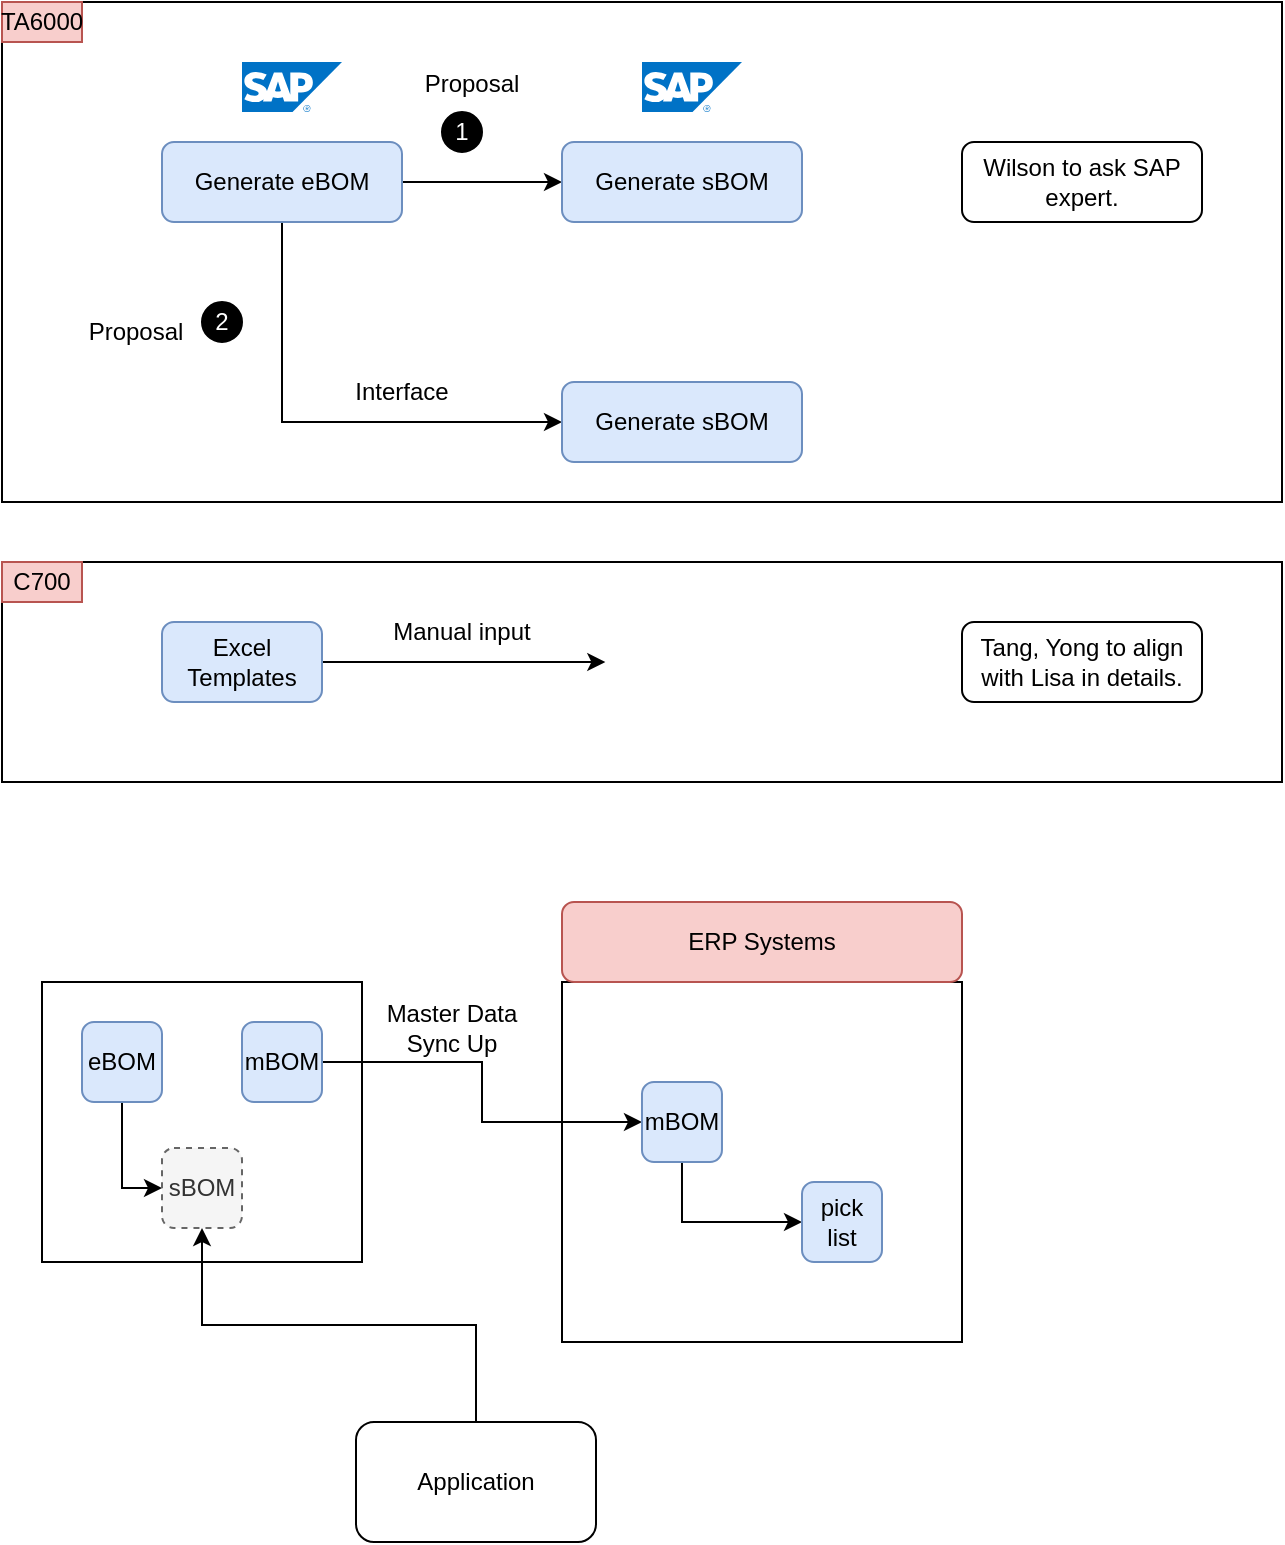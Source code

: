 <mxfile version="21.3.3" type="github">
  <diagram name="Page-1" id="EDrh26nbhVvNitcw_8LK">
    <mxGraphModel dx="3120" dy="1824" grid="1" gridSize="10" guides="1" tooltips="1" connect="1" arrows="1" fold="1" page="1" pageScale="1" pageWidth="850" pageHeight="1100" math="0" shadow="0">
      <root>
        <mxCell id="0" />
        <mxCell id="1" parent="0" />
        <mxCell id="6McN0VIWoy9Yjp0TCOl9-1" value="" style="rounded=0;whiteSpace=wrap;html=1;" vertex="1" parent="1">
          <mxGeometry x="400" y="500" width="200" height="180" as="geometry" />
        </mxCell>
        <mxCell id="6McN0VIWoy9Yjp0TCOl9-2" value="" style="rounded=0;whiteSpace=wrap;html=1;" vertex="1" parent="1">
          <mxGeometry x="140" y="500" width="160" height="140" as="geometry" />
        </mxCell>
        <mxCell id="6McN0VIWoy9Yjp0TCOl9-3" value="" style="rounded=0;whiteSpace=wrap;html=1;" vertex="1" parent="1">
          <mxGeometry x="120" y="290" width="640" height="110" as="geometry" />
        </mxCell>
        <mxCell id="6McN0VIWoy9Yjp0TCOl9-4" value="" style="rounded=0;whiteSpace=wrap;html=1;" vertex="1" parent="1">
          <mxGeometry x="120" y="10" width="640" height="250" as="geometry" />
        </mxCell>
        <mxCell id="6McN0VIWoy9Yjp0TCOl9-5" style="edgeStyle=orthogonalEdgeStyle;rounded=0;orthogonalLoop=1;jettySize=auto;html=1;exitX=1;exitY=0.5;exitDx=0;exitDy=0;entryX=0;entryY=0.5;entryDx=0;entryDy=0;" edge="1" parent="1" source="6McN0VIWoy9Yjp0TCOl9-7" target="6McN0VIWoy9Yjp0TCOl9-9">
          <mxGeometry relative="1" as="geometry" />
        </mxCell>
        <mxCell id="6McN0VIWoy9Yjp0TCOl9-6" style="edgeStyle=orthogonalEdgeStyle;rounded=0;orthogonalLoop=1;jettySize=auto;html=1;exitX=0.5;exitY=1;exitDx=0;exitDy=0;entryX=0;entryY=0.5;entryDx=0;entryDy=0;" edge="1" parent="1" source="6McN0VIWoy9Yjp0TCOl9-7" target="6McN0VIWoy9Yjp0TCOl9-14">
          <mxGeometry relative="1" as="geometry" />
        </mxCell>
        <mxCell id="6McN0VIWoy9Yjp0TCOl9-7" value="Generate eBOM" style="rounded=1;whiteSpace=wrap;html=1;fillColor=#dae8fc;strokeColor=#6c8ebf;" vertex="1" parent="1">
          <mxGeometry x="200" y="80" width="120" height="40" as="geometry" />
        </mxCell>
        <mxCell id="6McN0VIWoy9Yjp0TCOl9-8" value="" style="image;sketch=0;aspect=fixed;html=1;points=[];align=center;fontSize=12;image=img/lib/mscae/SAP_HANA_on_Azure.svg;" vertex="1" parent="1">
          <mxGeometry x="240" y="40" width="50" height="25" as="geometry" />
        </mxCell>
        <mxCell id="6McN0VIWoy9Yjp0TCOl9-9" value="Generate sBOM" style="rounded=1;whiteSpace=wrap;html=1;fillColor=#dae8fc;strokeColor=#6c8ebf;" vertex="1" parent="1">
          <mxGeometry x="400" y="80" width="120" height="40" as="geometry" />
        </mxCell>
        <mxCell id="6McN0VIWoy9Yjp0TCOl9-10" value="" style="image;sketch=0;aspect=fixed;html=1;points=[];align=center;fontSize=12;image=img/lib/mscae/SAP_HANA_on_Azure.svg;" vertex="1" parent="1">
          <mxGeometry x="440" y="40" width="50" height="25" as="geometry" />
        </mxCell>
        <mxCell id="6McN0VIWoy9Yjp0TCOl9-11" value="TA6000" style="text;html=1;strokeColor=#b85450;fillColor=#f8cecc;align=center;verticalAlign=middle;whiteSpace=wrap;rounded=0;" vertex="1" parent="1">
          <mxGeometry x="120" y="10" width="40" height="20" as="geometry" />
        </mxCell>
        <mxCell id="6McN0VIWoy9Yjp0TCOl9-12" value="Wilson to ask SAP expert." style="rounded=1;whiteSpace=wrap;html=1;" vertex="1" parent="1">
          <mxGeometry x="600" y="80" width="120" height="40" as="geometry" />
        </mxCell>
        <mxCell id="6McN0VIWoy9Yjp0TCOl9-13" value="" style="shape=image;html=1;verticalAlign=top;verticalLabelPosition=bottom;labelBackgroundColor=#ffffff;imageAspect=0;aspect=fixed;image=https://cdn4.iconfinder.com/data/icons/meBaze-Freebies/128/faq.png" vertex="1" parent="1">
          <mxGeometry x="710" y="65" width="20" height="20" as="geometry" />
        </mxCell>
        <mxCell id="6McN0VIWoy9Yjp0TCOl9-14" value="Generate sBOM" style="rounded=1;whiteSpace=wrap;html=1;fillColor=#dae8fc;strokeColor=#6c8ebf;" vertex="1" parent="1">
          <mxGeometry x="400" y="200" width="120" height="40" as="geometry" />
        </mxCell>
        <mxCell id="6McN0VIWoy9Yjp0TCOl9-15" value="Interface" style="text;html=1;strokeColor=none;fillColor=none;align=center;verticalAlign=middle;whiteSpace=wrap;rounded=0;" vertex="1" parent="1">
          <mxGeometry x="290" y="190" width="60" height="30" as="geometry" />
        </mxCell>
        <mxCell id="6McN0VIWoy9Yjp0TCOl9-16" value="" style="shape=image;imageAspect=0;aspect=fixed;verticalLabelPosition=bottom;verticalAlign=top;image=https://ts1.cn.mm.bing.net/th/id/R-C.43697905118d52f5a525d62eca37a11c?rik=lwRQe00s7bpWvw&amp;riu=http%3a%2f%2f3hti.com%2fwp-content%2fuploads%2f2016%2f07%2fwindchill-color.png&amp;ehk=FBJq0rAakGmN%2fmucyvwVkp1Deg4MugauScgNJL1iRpc%3d&amp;risl=&amp;pid=ImgRaw&amp;r=0;" vertex="1" parent="1">
          <mxGeometry x="416.66" y="170" width="86.67" height="20" as="geometry" />
        </mxCell>
        <mxCell id="6McN0VIWoy9Yjp0TCOl9-17" style="edgeStyle=orthogonalEdgeStyle;rounded=0;orthogonalLoop=1;jettySize=auto;html=1;exitX=1;exitY=0.5;exitDx=0;exitDy=0;entryX=0;entryY=0.5;entryDx=0;entryDy=0;" edge="1" parent="1" source="6McN0VIWoy9Yjp0TCOl9-18" target="6McN0VIWoy9Yjp0TCOl9-19">
          <mxGeometry relative="1" as="geometry" />
        </mxCell>
        <mxCell id="6McN0VIWoy9Yjp0TCOl9-18" value="Excel Templates" style="rounded=1;whiteSpace=wrap;html=1;fillColor=#dae8fc;strokeColor=#6c8ebf;" vertex="1" parent="1">
          <mxGeometry x="200" y="320" width="80" height="40" as="geometry" />
        </mxCell>
        <mxCell id="6McN0VIWoy9Yjp0TCOl9-19" value="" style="shape=image;imageAspect=0;aspect=fixed;verticalLabelPosition=bottom;verticalAlign=top;image=https://ts1.cn.mm.bing.net/th/id/R-C.43697905118d52f5a525d62eca37a11c?rik=lwRQe00s7bpWvw&amp;riu=http%3a%2f%2f3hti.com%2fwp-content%2fuploads%2f2016%2f07%2fwindchill-color.png&amp;ehk=FBJq0rAakGmN%2fmucyvwVkp1Deg4MugauScgNJL1iRpc%3d&amp;risl=&amp;pid=ImgRaw&amp;r=0;" vertex="1" parent="1">
          <mxGeometry x="421.67" y="330" width="86.67" height="20" as="geometry" />
        </mxCell>
        <mxCell id="6McN0VIWoy9Yjp0TCOl9-20" value="Tang, Yong to align with Lisa in details." style="rounded=1;whiteSpace=wrap;html=1;" vertex="1" parent="1">
          <mxGeometry x="600" y="320" width="120" height="40" as="geometry" />
        </mxCell>
        <mxCell id="6McN0VIWoy9Yjp0TCOl9-21" value="" style="shape=image;html=1;verticalAlign=top;verticalLabelPosition=bottom;labelBackgroundColor=#ffffff;imageAspect=0;aspect=fixed;image=https://cdn4.iconfinder.com/data/icons/meBaze-Freebies/128/faq.png" vertex="1" parent="1">
          <mxGeometry x="710" y="305" width="20" height="20" as="geometry" />
        </mxCell>
        <mxCell id="6McN0VIWoy9Yjp0TCOl9-22" value="C700" style="text;html=1;strokeColor=#b85450;fillColor=#f8cecc;align=center;verticalAlign=middle;whiteSpace=wrap;rounded=0;" vertex="1" parent="1">
          <mxGeometry x="120" y="290" width="40" height="20" as="geometry" />
        </mxCell>
        <mxCell id="6McN0VIWoy9Yjp0TCOl9-23" value="1" style="ellipse;whiteSpace=wrap;html=1;aspect=fixed;fillColor=#000000;fontColor=#FFFFFF;" vertex="1" parent="1">
          <mxGeometry x="340" y="65" width="20" height="20" as="geometry" />
        </mxCell>
        <mxCell id="6McN0VIWoy9Yjp0TCOl9-24" value="2" style="ellipse;whiteSpace=wrap;html=1;aspect=fixed;fillColor=#000000;fontColor=#FFFFFF;" vertex="1" parent="1">
          <mxGeometry x="220" y="160" width="20" height="20" as="geometry" />
        </mxCell>
        <mxCell id="6McN0VIWoy9Yjp0TCOl9-25" value="Proposal" style="text;html=1;strokeColor=none;fillColor=none;align=center;verticalAlign=middle;whiteSpace=wrap;rounded=0;" vertex="1" parent="1">
          <mxGeometry x="325" y="36" width="60" height="30" as="geometry" />
        </mxCell>
        <mxCell id="6McN0VIWoy9Yjp0TCOl9-26" value="Proposal" style="text;html=1;strokeColor=none;fillColor=none;align=center;verticalAlign=middle;whiteSpace=wrap;rounded=0;" vertex="1" parent="1">
          <mxGeometry x="156.66" y="160" width="60" height="30" as="geometry" />
        </mxCell>
        <mxCell id="6McN0VIWoy9Yjp0TCOl9-27" value="Manual input" style="text;html=1;strokeColor=none;fillColor=none;align=center;verticalAlign=middle;whiteSpace=wrap;rounded=0;" vertex="1" parent="1">
          <mxGeometry x="310" y="310" width="80" height="30" as="geometry" />
        </mxCell>
        <mxCell id="6McN0VIWoy9Yjp0TCOl9-28" value="" style="shape=image;imageAspect=0;aspect=fixed;verticalLabelPosition=bottom;verticalAlign=top;image=https://ts1.cn.mm.bing.net/th/id/R-C.43697905118d52f5a525d62eca37a11c?rik=lwRQe00s7bpWvw&amp;riu=http%3a%2f%2f3hti.com%2fwp-content%2fuploads%2f2016%2f07%2fwindchill-color.png&amp;ehk=FBJq0rAakGmN%2fmucyvwVkp1Deg4MugauScgNJL1iRpc%3d&amp;risl=&amp;pid=ImgRaw&amp;r=0;" vertex="1" parent="1">
          <mxGeometry x="176.66" y="470" width="86.67" height="20" as="geometry" />
        </mxCell>
        <mxCell id="6McN0VIWoy9Yjp0TCOl9-29" style="edgeStyle=orthogonalEdgeStyle;rounded=0;orthogonalLoop=1;jettySize=auto;html=1;exitX=0.5;exitY=1;exitDx=0;exitDy=0;entryX=0;entryY=0.5;entryDx=0;entryDy=0;" edge="1" parent="1" source="6McN0VIWoy9Yjp0TCOl9-30" target="6McN0VIWoy9Yjp0TCOl9-33">
          <mxGeometry relative="1" as="geometry" />
        </mxCell>
        <mxCell id="6McN0VIWoy9Yjp0TCOl9-30" value="eBOM" style="rounded=1;whiteSpace=wrap;html=1;fillColor=#dae8fc;strokeColor=#6c8ebf;" vertex="1" parent="1">
          <mxGeometry x="160" y="520" width="40" height="40" as="geometry" />
        </mxCell>
        <mxCell id="6McN0VIWoy9Yjp0TCOl9-31" style="edgeStyle=orthogonalEdgeStyle;rounded=0;orthogonalLoop=1;jettySize=auto;html=1;exitX=1;exitY=0.5;exitDx=0;exitDy=0;entryX=0;entryY=0.5;entryDx=0;entryDy=0;" edge="1" parent="1" source="6McN0VIWoy9Yjp0TCOl9-32" target="6McN0VIWoy9Yjp0TCOl9-35">
          <mxGeometry relative="1" as="geometry" />
        </mxCell>
        <mxCell id="6McN0VIWoy9Yjp0TCOl9-32" value="mBOM" style="rounded=1;whiteSpace=wrap;html=1;fillColor=#dae8fc;strokeColor=#6c8ebf;" vertex="1" parent="1">
          <mxGeometry x="240" y="520" width="40" height="40" as="geometry" />
        </mxCell>
        <mxCell id="6McN0VIWoy9Yjp0TCOl9-33" value="sBOM" style="rounded=1;whiteSpace=wrap;html=1;fillColor=#f5f5f5;strokeColor=#666666;fontColor=#333333;dashed=1;" vertex="1" parent="1">
          <mxGeometry x="200" y="583" width="40" height="40" as="geometry" />
        </mxCell>
        <mxCell id="6McN0VIWoy9Yjp0TCOl9-34" style="edgeStyle=orthogonalEdgeStyle;rounded=0;orthogonalLoop=1;jettySize=auto;html=1;exitX=0.5;exitY=1;exitDx=0;exitDy=0;entryX=0;entryY=0.5;entryDx=0;entryDy=0;" edge="1" parent="1" source="6McN0VIWoy9Yjp0TCOl9-35" target="6McN0VIWoy9Yjp0TCOl9-40">
          <mxGeometry relative="1" as="geometry" />
        </mxCell>
        <mxCell id="6McN0VIWoy9Yjp0TCOl9-35" value="mBOM" style="rounded=1;whiteSpace=wrap;html=1;fillColor=#dae8fc;strokeColor=#6c8ebf;" vertex="1" parent="1">
          <mxGeometry x="439.99" y="550" width="40" height="40" as="geometry" />
        </mxCell>
        <mxCell id="6McN0VIWoy9Yjp0TCOl9-36" value="Master Data Sync Up" style="text;html=1;strokeColor=none;fillColor=none;align=center;verticalAlign=middle;whiteSpace=wrap;rounded=0;" vertex="1" parent="1">
          <mxGeometry x="310" y="508" width="70" height="30" as="geometry" />
        </mxCell>
        <mxCell id="6McN0VIWoy9Yjp0TCOl9-37" value="ERP Systems" style="rounded=1;whiteSpace=wrap;html=1;fillColor=#f8cecc;strokeColor=#b85450;" vertex="1" parent="1">
          <mxGeometry x="400" y="460" width="200" height="40" as="geometry" />
        </mxCell>
        <mxCell id="6McN0VIWoy9Yjp0TCOl9-38" style="edgeStyle=orthogonalEdgeStyle;rounded=0;orthogonalLoop=1;jettySize=auto;html=1;exitX=0.5;exitY=0;exitDx=0;exitDy=0;entryX=0.5;entryY=1;entryDx=0;entryDy=0;" edge="1" parent="1" source="6McN0VIWoy9Yjp0TCOl9-39" target="6McN0VIWoy9Yjp0TCOl9-33">
          <mxGeometry relative="1" as="geometry" />
        </mxCell>
        <mxCell id="6McN0VIWoy9Yjp0TCOl9-39" value="Application" style="rounded=1;whiteSpace=wrap;html=1;" vertex="1" parent="1">
          <mxGeometry x="297" y="720" width="120" height="60" as="geometry" />
        </mxCell>
        <mxCell id="6McN0VIWoy9Yjp0TCOl9-40" value="pick list" style="rounded=1;whiteSpace=wrap;html=1;fillColor=#dae8fc;strokeColor=#6c8ebf;" vertex="1" parent="1">
          <mxGeometry x="520" y="600" width="40" height="40" as="geometry" />
        </mxCell>
      </root>
    </mxGraphModel>
  </diagram>
</mxfile>
